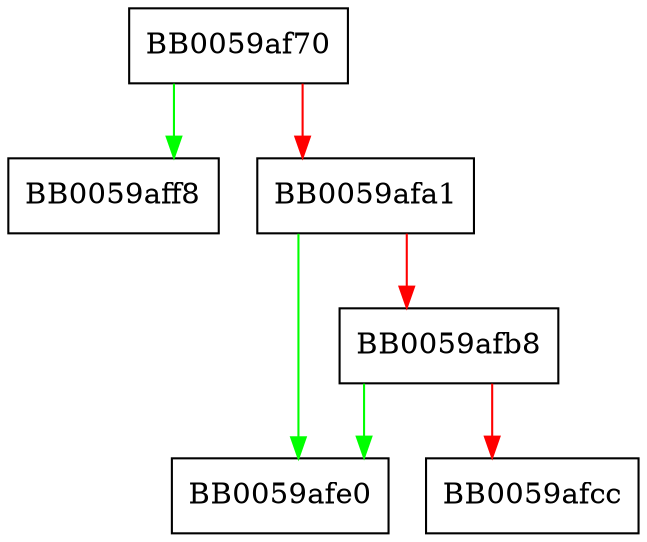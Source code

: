 digraph x25519_import_from {
  node [shape="box"];
  graph [splines=ortho];
  BB0059af70 -> BB0059aff8 [color="green"];
  BB0059af70 -> BB0059afa1 [color="red"];
  BB0059afa1 -> BB0059afe0 [color="green"];
  BB0059afa1 -> BB0059afb8 [color="red"];
  BB0059afb8 -> BB0059afe0 [color="green"];
  BB0059afb8 -> BB0059afcc [color="red"];
}